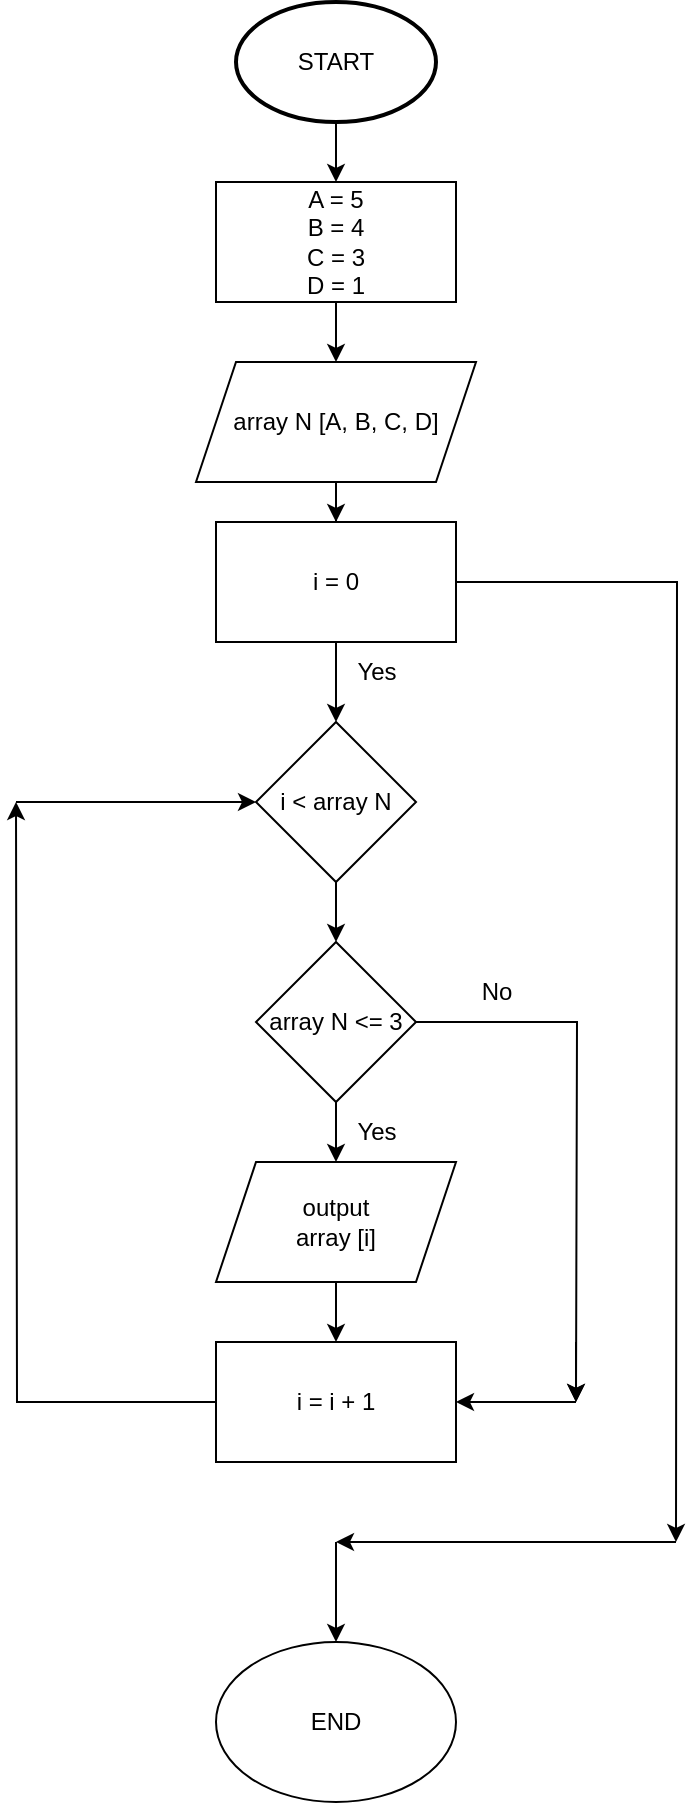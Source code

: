 <mxfile version="24.7.17">
  <diagram name="Страница — 1" id="1gzoLuWOYB6UrSgd4YAe">
    <mxGraphModel grid="1" page="1" gridSize="10" guides="1" tooltips="1" connect="1" arrows="1" fold="1" pageScale="1" pageWidth="827" pageHeight="1169" math="0" shadow="0">
      <root>
        <mxCell id="0" />
        <mxCell id="1" parent="0" />
        <mxCell id="DictyxEINtL2AszOCYlw-19" value="" style="edgeStyle=orthogonalEdgeStyle;rounded=0;orthogonalLoop=1;jettySize=auto;html=1;" edge="1" parent="1" source="DictyxEINtL2AszOCYlw-16">
          <mxGeometry relative="1" as="geometry">
            <mxPoint x="390" y="100" as="targetPoint" />
          </mxGeometry>
        </mxCell>
        <mxCell id="DictyxEINtL2AszOCYlw-16" value="START" style="strokeWidth=2;html=1;shape=mxgraph.flowchart.start_1;whiteSpace=wrap;" vertex="1" parent="1">
          <mxGeometry x="340" y="10" width="100" height="60" as="geometry" />
        </mxCell>
        <mxCell id="DictyxEINtL2AszOCYlw-24" value="" style="edgeStyle=orthogonalEdgeStyle;rounded=0;orthogonalLoop=1;jettySize=auto;html=1;" edge="1" parent="1" source="DictyxEINtL2AszOCYlw-21" target="DictyxEINtL2AszOCYlw-23">
          <mxGeometry relative="1" as="geometry" />
        </mxCell>
        <mxCell id="DictyxEINtL2AszOCYlw-21" value="A = 5&lt;div&gt;B = 4&lt;/div&gt;&lt;div&gt;C = 3&lt;/div&gt;&lt;div&gt;D = 1&lt;/div&gt;" style="rounded=0;whiteSpace=wrap;html=1;" vertex="1" parent="1">
          <mxGeometry x="330" y="100" width="120" height="60" as="geometry" />
        </mxCell>
        <mxCell id="DictyxEINtL2AszOCYlw-27" value="" style="edgeStyle=orthogonalEdgeStyle;rounded=0;orthogonalLoop=1;jettySize=auto;html=1;" edge="1" parent="1" source="DictyxEINtL2AszOCYlw-23" target="DictyxEINtL2AszOCYlw-25">
          <mxGeometry relative="1" as="geometry" />
        </mxCell>
        <mxCell id="DictyxEINtL2AszOCYlw-23" value="array N [A, B, C, D]" style="shape=parallelogram;perimeter=parallelogramPerimeter;whiteSpace=wrap;html=1;fixedSize=1;" vertex="1" parent="1">
          <mxGeometry x="320" y="190" width="140" height="60" as="geometry" />
        </mxCell>
        <mxCell id="DictyxEINtL2AszOCYlw-28" value="" style="edgeStyle=orthogonalEdgeStyle;rounded=0;orthogonalLoop=1;jettySize=auto;html=1;" edge="1" parent="1" source="DictyxEINtL2AszOCYlw-25" target="DictyxEINtL2AszOCYlw-26">
          <mxGeometry relative="1" as="geometry" />
        </mxCell>
        <mxCell id="DictyxEINtL2AszOCYlw-32" value="" style="edgeStyle=orthogonalEdgeStyle;rounded=0;orthogonalLoop=1;jettySize=auto;html=1;" edge="1" parent="1" source="DictyxEINtL2AszOCYlw-25">
          <mxGeometry relative="1" as="geometry">
            <mxPoint x="560" y="780" as="targetPoint" />
          </mxGeometry>
        </mxCell>
        <mxCell id="DictyxEINtL2AszOCYlw-25" value="i = 0" style="rounded=0;whiteSpace=wrap;html=1;" vertex="1" parent="1">
          <mxGeometry x="330" y="270" width="120" height="60" as="geometry" />
        </mxCell>
        <mxCell id="DictyxEINtL2AszOCYlw-34" value="" style="edgeStyle=orthogonalEdgeStyle;rounded=0;orthogonalLoop=1;jettySize=auto;html=1;" edge="1" parent="1" source="DictyxEINtL2AszOCYlw-26" target="DictyxEINtL2AszOCYlw-33">
          <mxGeometry relative="1" as="geometry" />
        </mxCell>
        <mxCell id="DictyxEINtL2AszOCYlw-26" value="i &amp;lt; array N" style="rhombus;whiteSpace=wrap;html=1;" vertex="1" parent="1">
          <mxGeometry x="350" y="370" width="80" height="80" as="geometry" />
        </mxCell>
        <mxCell id="DictyxEINtL2AszOCYlw-30" value="Yes" style="text;html=1;align=center;verticalAlign=middle;resizable=0;points=[];autosize=1;strokeColor=none;fillColor=none;" vertex="1" parent="1">
          <mxGeometry x="390" y="330" width="40" height="30" as="geometry" />
        </mxCell>
        <mxCell id="DictyxEINtL2AszOCYlw-36" value="" style="edgeStyle=orthogonalEdgeStyle;rounded=0;orthogonalLoop=1;jettySize=auto;html=1;" edge="1" parent="1" source="DictyxEINtL2AszOCYlw-33">
          <mxGeometry relative="1" as="geometry">
            <mxPoint x="510" y="710" as="targetPoint" />
          </mxGeometry>
        </mxCell>
        <mxCell id="DictyxEINtL2AszOCYlw-49" value="&lt;div&gt;&lt;br&gt;&lt;/div&gt;&lt;div&gt;&lt;br&gt;&lt;/div&gt;" style="edgeLabel;html=1;align=center;verticalAlign=middle;resizable=0;points=[];" connectable="0" vertex="1" parent="DictyxEINtL2AszOCYlw-36">
          <mxGeometry x="0.977" y="-1" relative="1" as="geometry">
            <mxPoint as="offset" />
          </mxGeometry>
        </mxCell>
        <mxCell id="DictyxEINtL2AszOCYlw-33" value="array N &amp;lt;= 3" style="rhombus;whiteSpace=wrap;html=1;" vertex="1" parent="1">
          <mxGeometry x="350" y="480" width="80" height="80" as="geometry" />
        </mxCell>
        <mxCell id="DictyxEINtL2AszOCYlw-37" value="No" style="text;html=1;align=center;verticalAlign=middle;resizable=0;points=[];autosize=1;strokeColor=none;fillColor=none;" vertex="1" parent="1">
          <mxGeometry x="450" y="490" width="40" height="30" as="geometry" />
        </mxCell>
        <mxCell id="DictyxEINtL2AszOCYlw-41" value="Yes" style="text;html=1;align=center;verticalAlign=middle;resizable=0;points=[];autosize=1;strokeColor=none;fillColor=none;" vertex="1" parent="1">
          <mxGeometry x="390" y="560" width="40" height="30" as="geometry" />
        </mxCell>
        <mxCell id="DictyxEINtL2AszOCYlw-43" value="" style="edgeStyle=orthogonalEdgeStyle;rounded=0;orthogonalLoop=1;jettySize=auto;html=1;" edge="1" parent="1" source="DictyxEINtL2AszOCYlw-33" target="DictyxEINtL2AszOCYlw-42">
          <mxGeometry relative="1" as="geometry">
            <mxPoint x="390" y="560" as="sourcePoint" />
            <mxPoint x="390" y="650" as="targetPoint" />
          </mxGeometry>
        </mxCell>
        <mxCell id="DictyxEINtL2AszOCYlw-45" value="" style="edgeStyle=orthogonalEdgeStyle;rounded=0;orthogonalLoop=1;jettySize=auto;html=1;" edge="1" parent="1" source="DictyxEINtL2AszOCYlw-42" target="DictyxEINtL2AszOCYlw-44">
          <mxGeometry relative="1" as="geometry" />
        </mxCell>
        <mxCell id="DictyxEINtL2AszOCYlw-48" value="" style="edgeStyle=orthogonalEdgeStyle;rounded=0;orthogonalLoop=1;jettySize=auto;html=1;" edge="1" parent="1">
          <mxGeometry relative="1" as="geometry">
            <mxPoint x="510" y="680" as="sourcePoint" />
            <mxPoint x="510" y="710" as="targetPoint" />
          </mxGeometry>
        </mxCell>
        <mxCell id="DictyxEINtL2AszOCYlw-42" value="output&lt;div&gt;array [i]&lt;/div&gt;" style="shape=parallelogram;perimeter=parallelogramPerimeter;whiteSpace=wrap;html=1;fixedSize=1;" vertex="1" parent="1">
          <mxGeometry x="330" y="590" width="120" height="60" as="geometry" />
        </mxCell>
        <mxCell id="DictyxEINtL2AszOCYlw-53" value="" style="edgeStyle=orthogonalEdgeStyle;rounded=0;orthogonalLoop=1;jettySize=auto;html=1;" edge="1" parent="1" source="DictyxEINtL2AszOCYlw-44">
          <mxGeometry relative="1" as="geometry">
            <mxPoint x="230" y="410" as="targetPoint" />
          </mxGeometry>
        </mxCell>
        <mxCell id="DictyxEINtL2AszOCYlw-44" value="i = i + 1" style="rounded=0;whiteSpace=wrap;html=1;direction=west;" vertex="1" parent="1">
          <mxGeometry x="330" y="680" width="120" height="60" as="geometry" />
        </mxCell>
        <mxCell id="DictyxEINtL2AszOCYlw-54" value="" style="endArrow=classic;html=1;rounded=0;entryX=0;entryY=0.5;entryDx=0;entryDy=0;" edge="1" parent="1" target="DictyxEINtL2AszOCYlw-26">
          <mxGeometry width="50" height="50" relative="1" as="geometry">
            <mxPoint x="230" y="410" as="sourcePoint" />
            <mxPoint x="420" y="500" as="targetPoint" />
          </mxGeometry>
        </mxCell>
        <mxCell id="DictyxEINtL2AszOCYlw-55" value="" style="endArrow=classic;html=1;rounded=0;entryX=0;entryY=0.5;entryDx=0;entryDy=0;" edge="1" parent="1" target="DictyxEINtL2AszOCYlw-44">
          <mxGeometry width="50" height="50" relative="1" as="geometry">
            <mxPoint x="510" y="710" as="sourcePoint" />
            <mxPoint x="480" y="740" as="targetPoint" />
          </mxGeometry>
        </mxCell>
        <mxCell id="DictyxEINtL2AszOCYlw-56" value="" style="endArrow=classic;html=1;rounded=0;" edge="1" parent="1">
          <mxGeometry width="50" height="50" relative="1" as="geometry">
            <mxPoint x="560" y="780" as="sourcePoint" />
            <mxPoint x="390" y="780" as="targetPoint" />
          </mxGeometry>
        </mxCell>
        <mxCell id="DictyxEINtL2AszOCYlw-57" value="" style="endArrow=classic;html=1;rounded=0;" edge="1" parent="1">
          <mxGeometry width="50" height="50" relative="1" as="geometry">
            <mxPoint x="390" y="780" as="sourcePoint" />
            <mxPoint x="390" y="830" as="targetPoint" />
          </mxGeometry>
        </mxCell>
        <mxCell id="DictyxEINtL2AszOCYlw-58" value="END" style="ellipse;whiteSpace=wrap;html=1;" vertex="1" parent="1">
          <mxGeometry x="330" y="830" width="120" height="80" as="geometry" />
        </mxCell>
      </root>
    </mxGraphModel>
  </diagram>
</mxfile>



